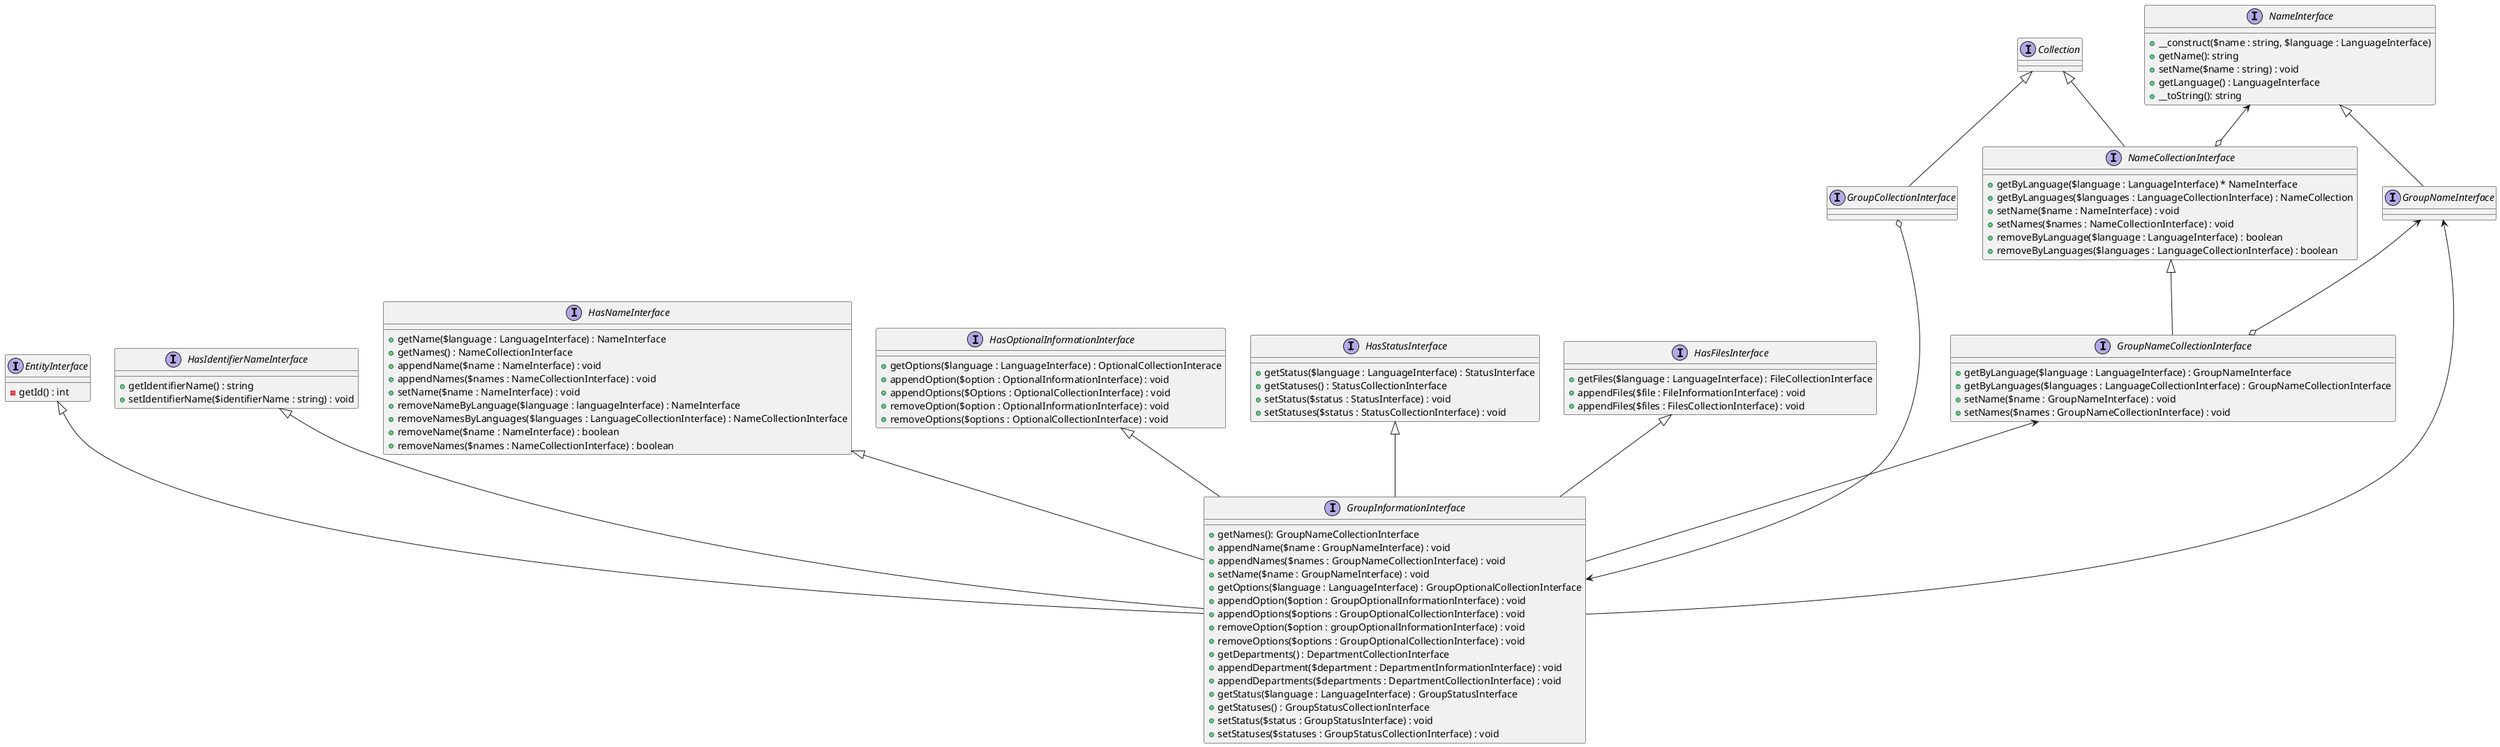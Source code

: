 @startuml

interface EntityInterface{
    - getId() : int
}

interface HasIdentifierNameInterface{
    +getIdentifierName() : string
    +setIdentifierName($identifierName : string) : void
}

interface HasNameInterface{
    +getName($language : LanguageInterface) : NameInterface
    +getNames() : NameCollectionInterface
    +appendName($name : NameInterface) : void
    +appendNames($names : NameCollectionInterface) : void
    +setName($name : NameInterface) : void
    +removeNameByLanguage($language : languageInterface) : NameInterface
    +removeNamesByLanguages($languages : LanguageCollectionInterface) : NameCollectionInterface
    +removeName($name : NameInterface) : boolean
    +removeNames($names : NameCollectionInterface) : boolean
}

interface HasOptionalInformationInterface{
    +getOptions($language : LanguageInterface) : OptionalCollectionInterace
    +appendOption($option : OptionalInformationInterface) : void
    +appendOptions($Options : OptionalCollectionInterface) : void
    +removeOption($option : OptionalInformationInterface) : void
    +removeOptions($options : OptionalCollectionInterface) : void
}

interface HasStatusInterface{
    +getStatus($language : LanguageInterface) : StatusInterface
    +getStatuses() : StatusCollectionInterface
    +setStatus($status : StatusInterface) : void
    +setStatuses($status : StatusCollectionInterface) : void
}

interface HasFilesInterface{
    +getFiles($language : LanguageInterface) : FileCollectionInterface
    +appendFiles($file : FileInformationInterface) : void
    +appendFiles($files : FilesCollectionInterface) : void
}

interface GroupCollectionInterface{
}

interface GroupInformationInterface{
    +getNames(): GroupNameCollectionInterface
    +appendName($name : GroupNameInterface) : void
    +appendNames($names : GroupNameCollectionInterface) : void
    +setName($name : GroupNameInterface) : void
    +getOptions($language : LanguageInterface) : GroupOptionalCollectionInterface
    +appendOption($option : GroupOptionalInformationInterface) : void
    +appendOptions($options : GroupOptionalCollectionInterface) : void
    +removeOption($option : groupOptionalInformationInterface) : void
    +removeOptions($options : GroupOptionalCollectionInterface) : void
    +getDepartments() : DepartmentCollectionInterface
    +appendDepartment($department : DepartmentInformationInterface) : void
    +appendDepartments($departments : DepartmentCollectionInterface) : void
    +getStatus($language : LanguageInterface) : GroupStatusInterface
    +getStatuses() : GroupStatusCollectionInterface
    +setStatus($status : GroupStatusInterface) : void
    +setStatuses($statuses : GroupStatusCollectionInterface) : void
}

interface GroupNameInterface{
}

interface NameInterface{
    +__construct($name : string, $language : LanguageInterface)
    +getName(): string
    +setName($name : string) : void
    +getLanguage() : LanguageInterface
    +__toString(): string
}

interface GroupNameCollectionInterface{
    +getByLanguage($language : LanguageInterface) : GroupNameInterface
    +getByLanguages($languages : LanguageCollectionInterface) : GroupNameCollectionInterface
    +setName($name : GroupNameInterface) : void
    +setNames($names : GroupNameCollectionInterface) : void
}

interface NameCollectionInterface{
    +getByLanguage($language : LanguageInterface) * NameInterface
    +getByLanguages($languages : LanguageCollectionInterface) : NameCollection
    +setName($name : NameInterface) : void
    +setNames($names : NameCollectionInterface) : void
    +removeByLanguage($language : LanguageInterface) : boolean
    +removeByLanguages($languages : LanguageCollectionInterface) : boolean
}

interface Collection{
}

EntityInterface <|-- GroupInformationInterface
HasIdentifierNameInterface <|-- GroupInformationInterface
HasNameInterface <|-- GroupInformationInterface
HasOptionalInformationInterface <|-- GroupInformationInterface
HasStatusInterface <|-- GroupInformationInterface
HasFilesInterface <|-- GroupInformationInterface

GroupCollectionInterface o--> GroupInformationInterface
Collection <|-- GroupCollectionInterface

GroupNameInterface <-- GroupInformationInterface
GroupNameCollectionInterface <-- GroupInformationInterface

GroupNameInterface <--o GroupNameCollectionInterface
NameInterface <|-- GroupNameInterface
NameCollectionInterface <|-- GroupNameCollectionInterface
NameInterface <--o NameCollectionInterface
Collection <|-- NameCollectionInterface


@enduml